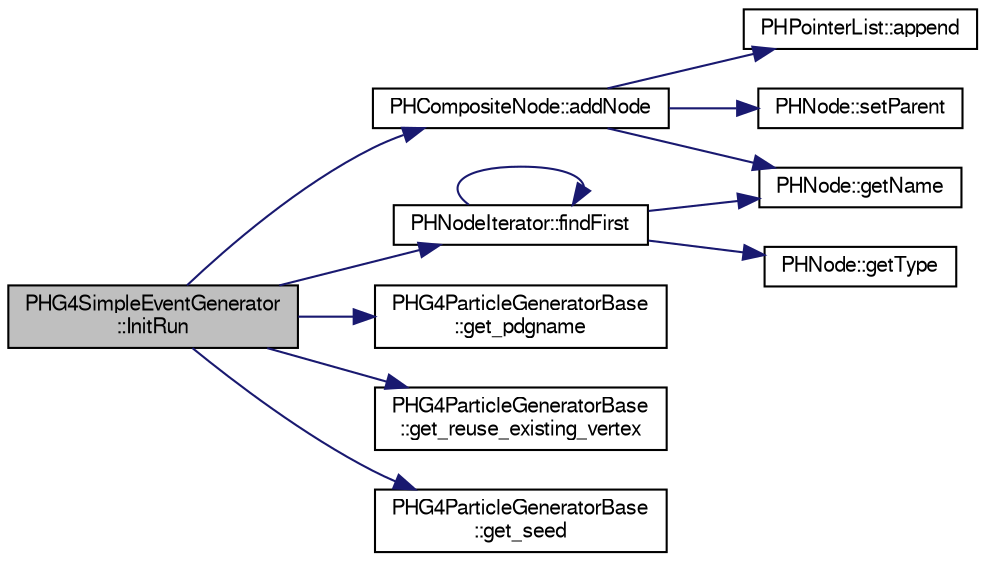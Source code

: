 digraph "PHG4SimpleEventGenerator::InitRun"
{
  bgcolor="transparent";
  edge [fontname="FreeSans",fontsize="10",labelfontname="FreeSans",labelfontsize="10"];
  node [fontname="FreeSans",fontsize="10",shape=record];
  rankdir="LR";
  Node1 [label="PHG4SimpleEventGenerator\l::InitRun",height=0.2,width=0.4,color="black", fillcolor="grey75", style="filled" fontcolor="black"];
  Node1 -> Node2 [color="midnightblue",fontsize="10",style="solid",fontname="FreeSans"];
  Node2 [label="PHCompositeNode::addNode",height=0.2,width=0.4,color="black",URL="$d5/dca/classPHCompositeNode.html#ac7dbf017614c324e218a001d729607bf"];
  Node2 -> Node3 [color="midnightblue",fontsize="10",style="solid",fontname="FreeSans"];
  Node3 [label="PHPointerList::append",height=0.2,width=0.4,color="black",URL="$d6/d86/classPHPointerList.html#af5fc4e6958b5b90c57bfb497566f503c"];
  Node2 -> Node4 [color="midnightblue",fontsize="10",style="solid",fontname="FreeSans"];
  Node4 [label="PHNode::getName",height=0.2,width=0.4,color="black",URL="$dc/d82/classPHNode.html#aca3576f926a4401eddc3d88bf0ce0de3"];
  Node2 -> Node5 [color="midnightblue",fontsize="10",style="solid",fontname="FreeSans"];
  Node5 [label="PHNode::setParent",height=0.2,width=0.4,color="black",URL="$dc/d82/classPHNode.html#adda2bd6cef2d5067bbe3016a990b7198"];
  Node1 -> Node6 [color="midnightblue",fontsize="10",style="solid",fontname="FreeSans"];
  Node6 [label="PHNodeIterator::findFirst",height=0.2,width=0.4,color="black",URL="$d5/d07/classPHNodeIterator.html#aea98bf8619af59b1212a94fb32106baa"];
  Node6 -> Node7 [color="midnightblue",fontsize="10",style="solid",fontname="FreeSans"];
  Node7 [label="PHNode::getType",height=0.2,width=0.4,color="black",URL="$dc/d82/classPHNode.html#a4ab1f90aed955a652813bfe377087bda"];
  Node6 -> Node4 [color="midnightblue",fontsize="10",style="solid",fontname="FreeSans"];
  Node6 -> Node6 [color="midnightblue",fontsize="10",style="solid",fontname="FreeSans"];
  Node1 -> Node8 [color="midnightblue",fontsize="10",style="solid",fontname="FreeSans"];
  Node8 [label="PHG4ParticleGeneratorBase\l::get_pdgname",height=0.2,width=0.4,color="black",URL="$d8/d78/classPHG4ParticleGeneratorBase.html#a3c9fbe79aed7b346b81221e07a87b610"];
  Node1 -> Node9 [color="midnightblue",fontsize="10",style="solid",fontname="FreeSans"];
  Node9 [label="PHG4ParticleGeneratorBase\l::get_reuse_existing_vertex",height=0.2,width=0.4,color="black",URL="$d8/d78/classPHG4ParticleGeneratorBase.html#ab1b180db967f759516d8c19dc9740f1f"];
  Node1 -> Node10 [color="midnightblue",fontsize="10",style="solid",fontname="FreeSans"];
  Node10 [label="PHG4ParticleGeneratorBase\l::get_seed",height=0.2,width=0.4,color="black",URL="$d8/d78/classPHG4ParticleGeneratorBase.html#a5ee986b57d023001ec7ab4b08c9db88e"];
}
